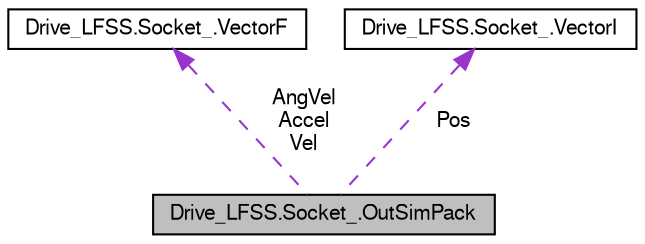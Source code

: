 digraph G
{
  bgcolor="transparent";
  edge [fontname="FreeSans",fontsize=10,labelfontname="FreeSans",labelfontsize=10];
  node [fontname="FreeSans",fontsize=10,shape=record];
  Node1 [label="Drive_LFSS.Socket_.OutSimPack",height=0.2,width=0.4,color="black", fillcolor="grey75", style="filled" fontcolor="black"];
  Node2 -> Node1 [dir=back,color="darkorchid3",fontsize=10,style="dashed",label="AngVel\nAccel\nVel",fontname="FreeSans"];
  Node2 [label="Drive_LFSS.Socket_.VectorF",height=0.2,width=0.4,color="black",URL="$struct_drive___l_f_s_s_1_1_socket___1_1_vector_f.html"];
  Node3 -> Node1 [dir=back,color="darkorchid3",fontsize=10,style="dashed",label="Pos",fontname="FreeSans"];
  Node3 [label="Drive_LFSS.Socket_.VectorI",height=0.2,width=0.4,color="black",URL="$struct_drive___l_f_s_s_1_1_socket___1_1_vector_i.html"];
}
